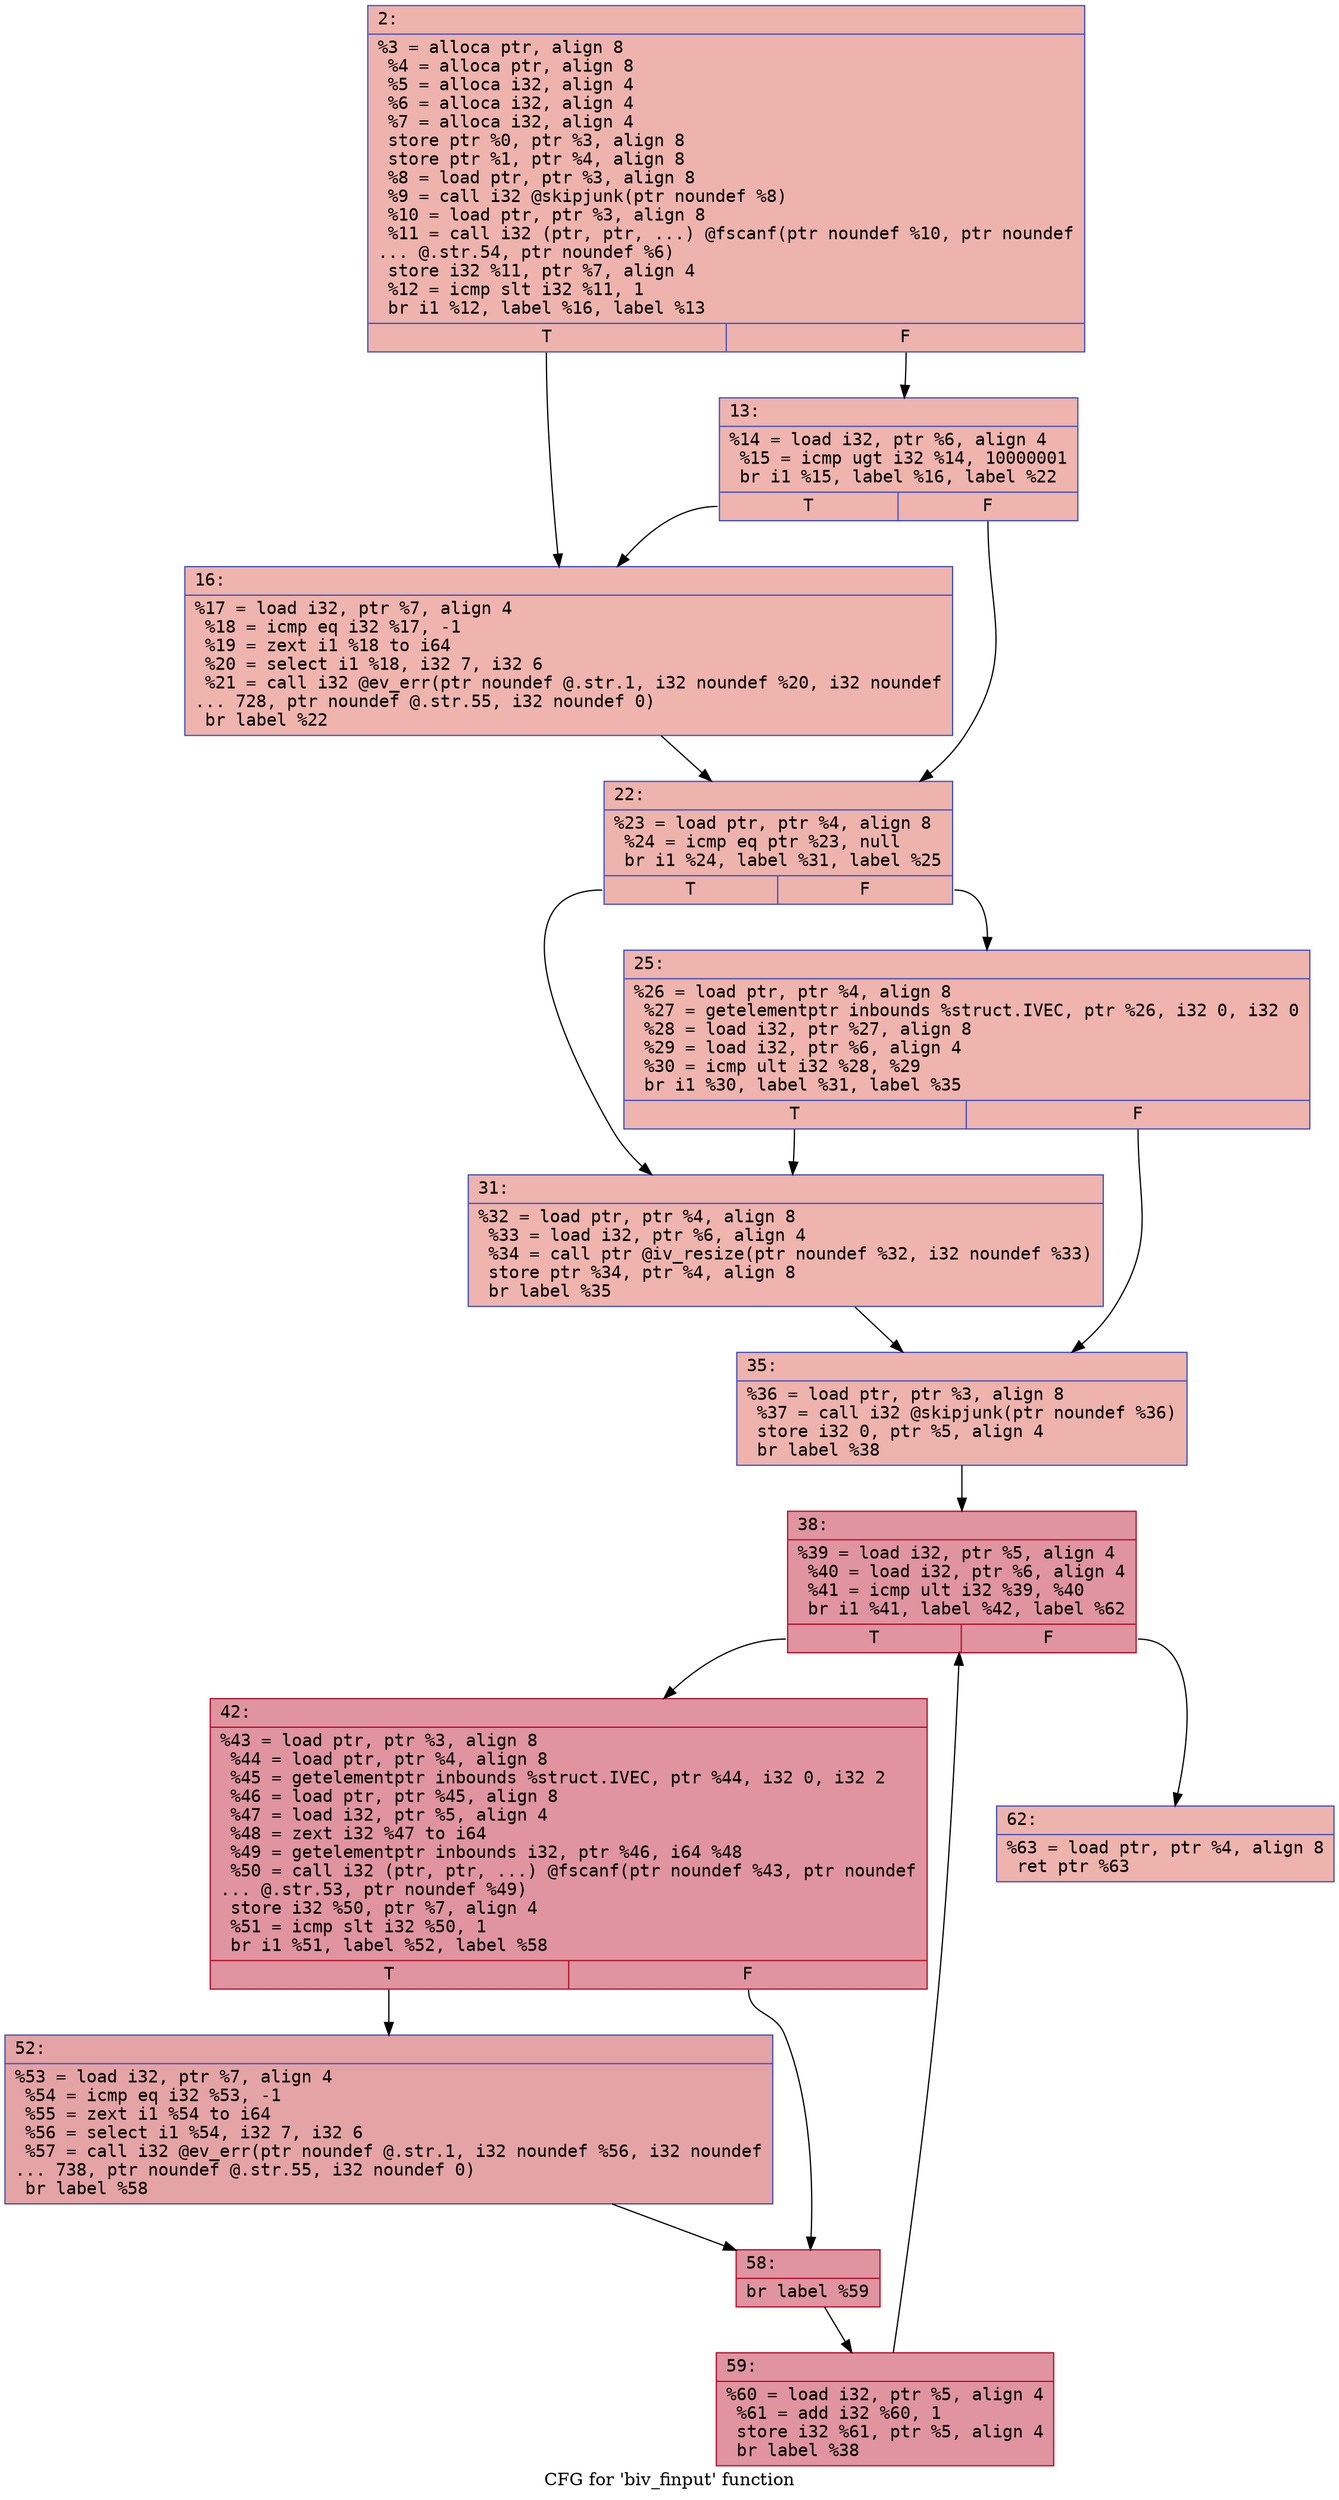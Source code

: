 digraph "CFG for 'biv_finput' function" {
	label="CFG for 'biv_finput' function";

	Node0x600001ecf570 [shape=record,color="#3d50c3ff", style=filled, fillcolor="#d6524470" fontname="Courier",label="{2:\l|  %3 = alloca ptr, align 8\l  %4 = alloca ptr, align 8\l  %5 = alloca i32, align 4\l  %6 = alloca i32, align 4\l  %7 = alloca i32, align 4\l  store ptr %0, ptr %3, align 8\l  store ptr %1, ptr %4, align 8\l  %8 = load ptr, ptr %3, align 8\l  %9 = call i32 @skipjunk(ptr noundef %8)\l  %10 = load ptr, ptr %3, align 8\l  %11 = call i32 (ptr, ptr, ...) @fscanf(ptr noundef %10, ptr noundef\l... @.str.54, ptr noundef %6)\l  store i32 %11, ptr %7, align 4\l  %12 = icmp slt i32 %11, 1\l  br i1 %12, label %16, label %13\l|{<s0>T|<s1>F}}"];
	Node0x600001ecf570:s0 -> Node0x600001ecf660[tooltip="2 -> 16\nProbability 37.50%" ];
	Node0x600001ecf570:s1 -> Node0x600001ecf610[tooltip="2 -> 13\nProbability 62.50%" ];
	Node0x600001ecf610 [shape=record,color="#3d50c3ff", style=filled, fillcolor="#d8564670" fontname="Courier",label="{13:\l|  %14 = load i32, ptr %6, align 4\l  %15 = icmp ugt i32 %14, 10000001\l  br i1 %15, label %16, label %22\l|{<s0>T|<s1>F}}"];
	Node0x600001ecf610:s0 -> Node0x600001ecf660[tooltip="13 -> 16\nProbability 50.00%" ];
	Node0x600001ecf610:s1 -> Node0x600001ecf6b0[tooltip="13 -> 22\nProbability 50.00%" ];
	Node0x600001ecf660 [shape=record,color="#3d50c3ff", style=filled, fillcolor="#d8564670" fontname="Courier",label="{16:\l|  %17 = load i32, ptr %7, align 4\l  %18 = icmp eq i32 %17, -1\l  %19 = zext i1 %18 to i64\l  %20 = select i1 %18, i32 7, i32 6\l  %21 = call i32 @ev_err(ptr noundef @.str.1, i32 noundef %20, i32 noundef\l... 728, ptr noundef @.str.55, i32 noundef 0)\l  br label %22\l}"];
	Node0x600001ecf660 -> Node0x600001ecf6b0[tooltip="16 -> 22\nProbability 100.00%" ];
	Node0x600001ecf6b0 [shape=record,color="#3d50c3ff", style=filled, fillcolor="#d6524470" fontname="Courier",label="{22:\l|  %23 = load ptr, ptr %4, align 8\l  %24 = icmp eq ptr %23, null\l  br i1 %24, label %31, label %25\l|{<s0>T|<s1>F}}"];
	Node0x600001ecf6b0:s0 -> Node0x600001ecf750[tooltip="22 -> 31\nProbability 37.50%" ];
	Node0x600001ecf6b0:s1 -> Node0x600001ecf700[tooltip="22 -> 25\nProbability 62.50%" ];
	Node0x600001ecf700 [shape=record,color="#3d50c3ff", style=filled, fillcolor="#d8564670" fontname="Courier",label="{25:\l|  %26 = load ptr, ptr %4, align 8\l  %27 = getelementptr inbounds %struct.IVEC, ptr %26, i32 0, i32 0\l  %28 = load i32, ptr %27, align 8\l  %29 = load i32, ptr %6, align 4\l  %30 = icmp ult i32 %28, %29\l  br i1 %30, label %31, label %35\l|{<s0>T|<s1>F}}"];
	Node0x600001ecf700:s0 -> Node0x600001ecf750[tooltip="25 -> 31\nProbability 50.00%" ];
	Node0x600001ecf700:s1 -> Node0x600001ecf7a0[tooltip="25 -> 35\nProbability 50.00%" ];
	Node0x600001ecf750 [shape=record,color="#3d50c3ff", style=filled, fillcolor="#d8564670" fontname="Courier",label="{31:\l|  %32 = load ptr, ptr %4, align 8\l  %33 = load i32, ptr %6, align 4\l  %34 = call ptr @iv_resize(ptr noundef %32, i32 noundef %33)\l  store ptr %34, ptr %4, align 8\l  br label %35\l}"];
	Node0x600001ecf750 -> Node0x600001ecf7a0[tooltip="31 -> 35\nProbability 100.00%" ];
	Node0x600001ecf7a0 [shape=record,color="#3d50c3ff", style=filled, fillcolor="#d6524470" fontname="Courier",label="{35:\l|  %36 = load ptr, ptr %3, align 8\l  %37 = call i32 @skipjunk(ptr noundef %36)\l  store i32 0, ptr %5, align 4\l  br label %38\l}"];
	Node0x600001ecf7a0 -> Node0x600001ecf7f0[tooltip="35 -> 38\nProbability 100.00%" ];
	Node0x600001ecf7f0 [shape=record,color="#b70d28ff", style=filled, fillcolor="#b70d2870" fontname="Courier",label="{38:\l|  %39 = load i32, ptr %5, align 4\l  %40 = load i32, ptr %6, align 4\l  %41 = icmp ult i32 %39, %40\l  br i1 %41, label %42, label %62\l|{<s0>T|<s1>F}}"];
	Node0x600001ecf7f0:s0 -> Node0x600001ecf840[tooltip="38 -> 42\nProbability 96.88%" ];
	Node0x600001ecf7f0:s1 -> Node0x600001ecf980[tooltip="38 -> 62\nProbability 3.12%" ];
	Node0x600001ecf840 [shape=record,color="#b70d28ff", style=filled, fillcolor="#b70d2870" fontname="Courier",label="{42:\l|  %43 = load ptr, ptr %3, align 8\l  %44 = load ptr, ptr %4, align 8\l  %45 = getelementptr inbounds %struct.IVEC, ptr %44, i32 0, i32 2\l  %46 = load ptr, ptr %45, align 8\l  %47 = load i32, ptr %5, align 4\l  %48 = zext i32 %47 to i64\l  %49 = getelementptr inbounds i32, ptr %46, i64 %48\l  %50 = call i32 (ptr, ptr, ...) @fscanf(ptr noundef %43, ptr noundef\l... @.str.53, ptr noundef %49)\l  store i32 %50, ptr %7, align 4\l  %51 = icmp slt i32 %50, 1\l  br i1 %51, label %52, label %58\l|{<s0>T|<s1>F}}"];
	Node0x600001ecf840:s0 -> Node0x600001ecf890[tooltip="42 -> 52\nProbability 37.50%" ];
	Node0x600001ecf840:s1 -> Node0x600001ecf8e0[tooltip="42 -> 58\nProbability 62.50%" ];
	Node0x600001ecf890 [shape=record,color="#3d50c3ff", style=filled, fillcolor="#c32e3170" fontname="Courier",label="{52:\l|  %53 = load i32, ptr %7, align 4\l  %54 = icmp eq i32 %53, -1\l  %55 = zext i1 %54 to i64\l  %56 = select i1 %54, i32 7, i32 6\l  %57 = call i32 @ev_err(ptr noundef @.str.1, i32 noundef %56, i32 noundef\l... 738, ptr noundef @.str.55, i32 noundef 0)\l  br label %58\l}"];
	Node0x600001ecf890 -> Node0x600001ecf8e0[tooltip="52 -> 58\nProbability 100.00%" ];
	Node0x600001ecf8e0 [shape=record,color="#b70d28ff", style=filled, fillcolor="#b70d2870" fontname="Courier",label="{58:\l|  br label %59\l}"];
	Node0x600001ecf8e0 -> Node0x600001ecf930[tooltip="58 -> 59\nProbability 100.00%" ];
	Node0x600001ecf930 [shape=record,color="#b70d28ff", style=filled, fillcolor="#b70d2870" fontname="Courier",label="{59:\l|  %60 = load i32, ptr %5, align 4\l  %61 = add i32 %60, 1\l  store i32 %61, ptr %5, align 4\l  br label %38\l}"];
	Node0x600001ecf930 -> Node0x600001ecf7f0[tooltip="59 -> 38\nProbability 100.00%" ];
	Node0x600001ecf980 [shape=record,color="#3d50c3ff", style=filled, fillcolor="#d6524470" fontname="Courier",label="{62:\l|  %63 = load ptr, ptr %4, align 8\l  ret ptr %63\l}"];
}

